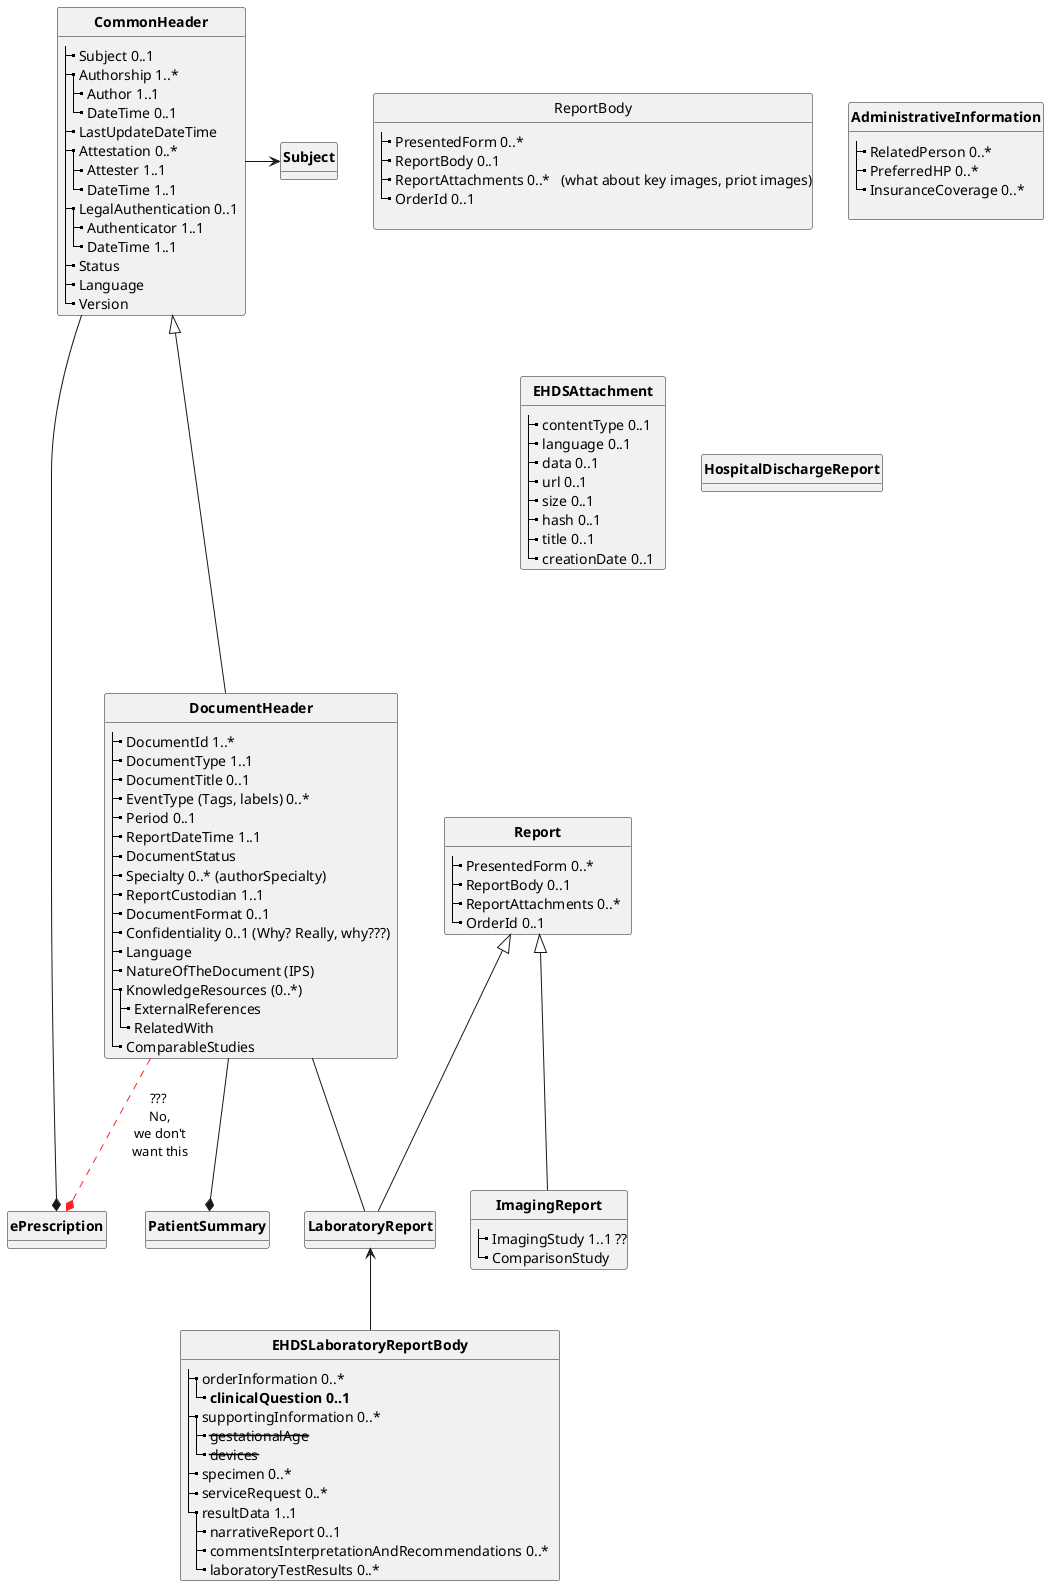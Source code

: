 @startuml
'skinparam linetype polyline
'
hide circle
hide stereotype
hide methods
'hide attributes

class "**CommonHeader**" as H {
  |_ Subject 0..1
  |_ Authorship 1..*
    |_ Author 1..1
    |_ DateTime 0..1
  |_ LastUpdateDateTime
  |_ Attestation 0..*
    |_ Attester 1..1
    |_ DateTime 1..1 
  |_ LegalAuthentication 0..1  
    |_ Authenticator 1..1
    |_ DateTime 1..1 
  |_ Status
  |_ Language
  |_ Version
}


class "**Subject**" as S {

}

class "**DocumentHeader**" as DH {
  |_ DocumentId 1..*
  |_ DocumentType 1..1
  |_ DocumentTitle 0..1
  |_ EventType (Tags, labels) 0..*   
  |_ Period 0..1 
  |_ ReportDateTime 1..1
  |_ DocumentStatus
  |_ Specialty 0..* (authorSpecialty) 
  |_ ReportCustodian 1..1
  |_ DocumentFormat 0..1
  |_ Confidentiality 0..1 (Why? Really, why???)  
  |_ Language
  |_ NatureOfTheDocument (IPS)
  |_ KnowledgeResources (0..*)
    |_ ExternalReferences
    |_ RelatedWith
  |_ ComparableStudies
}


class "**Report**" as R {
  |_ PresentedForm 0..*   
  |_ ReportBody 0..1   
  |_ ReportAttachments 0..*   
  |_ OrderId 0..1
}



class ReportBody {
  |_ PresentedForm 0..*   
  |_ ReportBody 0..1   
  |_ ReportAttachments 0..*   (what about key images, priot images)
  |_ OrderId 0..1 

}



class "**LaboratoryReport**" as LR {
  ' |_ PresentedForm 0..*   
  ' |_ ReportBody 0..1   
  ' |_ ReportAttachments 0..*   
  ' |_ OrderId 0..1
}



class "**ImagingReport**" as IR {
  |_ ImagingStudy 1..1 ??
  |_ ComparisonStudy
}



LR -u-|> R
IR -u-|> R

LR -u- DH

S <--l-- H

DH --u--|> H 

class "**AdministrativeInformation**" as AdministrativeInformation {
  |_ RelatedPerson 0..*
  |_ PreferredHP 0..*
  |_ InsuranceCoverage 0..*

}

class "**ePrescription**" as EP {
  
}

EP *-u- H
EP *.u. DH #F22: ??? \n No, \nwe don't\nwant this


PS *-u- DH


class "**EHDSAttachment**" as EHDSAttachment {
  |_ contentType 0..1   
  |_ language 0..1   
  |_ data 0..1   
  |_ url 0..1   
  |_ size 0..1   
  |_ hash 0..1   
  |_ title 0..1   
  |_ creationDate 0..1   
}




' class "**DocumentMetadata**" as DocumentMetadata {
' }



' class "**EHDSReportHeader**" as EHDSReportHeader {
' }


' class "**EHDSLaboratoryReport**" as EHDSLaboratoryReport {
'   |_ laboratoryReportHeader 1..1   
'   |_ laboratoryReportBody 1..1   
'   |_ laboratoryReportAttachments 0..1   
' }


' class "**EHDSLaboratoryReportHeader**" as EHDSLaboratoryReportHeader {
' }




class "**PatientSummary**" as PS {
  
}



class "**HospitalDischargeReport**" as DR {

}



class "**EHDSLaboratoryReportBody**" as EHDSLaboratoryReportBody {
  |_ orderInformation 0..*   
    |_ **clinicalQuestion 0..1**
  |_ supportingInformation 0..*   
'    |_ observation 0..*   
'    |_ condition 0..*   
'    |_ medicationAdministration 0..*   
'    |_ sexForClinicalUse 0..*
'    |_ otherSupportingInformation 0..*   
'    |_ pregnancystatus
    |_ --gestationalAge--
    |_ --devices--
  |_ specimen 0..*   
  |_ serviceRequest 0..*   
  |_ resultData 1..1   
    |_ narrativeReport 0..1   
    |_ commentsInterpretationAndRecommendations 0..*   
    |_ laboratoryTestResults 0..*   
}

EHDSLaboratoryReportBody -u-> LR



' class "**EHDSImagingReportHeader**" as EHDSImagingReportHeader {

' }

' class "**EHDSImagingReportBody**" as EHDSImagingReportBody {
'   |_ specimen 0..*   
'   |_ serviceRequest 0..*   
'   |_ exposureInformation 0..1   
'     |_ effectiveDose 0..*   
'     |_ equivalentDoseInformation 1..1   
'       |_ equivalentDose 1..1   
'       |_ tissueType 1..1   
'   |_ examinationReport 1..1   
'     |_ modality 1..*   
'     |_ bodyPart 0..*   
'       |_ bodyLocation 0..1   
'       |_ laterality 0..1   
'     |_ imagingProcedures 0..*   
'     |_ medication 0..*   
'     |_ adverseReaction 0..*   
'     |_ resultData 0..1   
'       |_ resultText 1..1   
'       |_ observationResults 0..*   
'     |_ conclusion 1..1   
'       |_ impression 1..1   
'       |_ codedConclusion 0..1   
'         |_ condition 0..*   
'   |_ recommendation 0..1   
'     |_ description 1..1   
'     |_ carePlan 0..*   
'   |_ comparisonStudy 0..*   
' }

' class "**EHDSImagingReport**" as IR2 {
'   |_ imagingReportHeader 1..1   
'   |_ imagingReportBody 1..1   
'   |_ imagingReportAttachments 0..1   
' }


' class "**ImagingReportDocumentMetadata**" as ImgReportDocumentMetadata {
'   |_ studyInstanceUid 0..*   
'   |_ accessionNumber 0..1   
' }


' class "**OrderInformation**" as OrderInformation {
'     |_ orderId 1..*   
'     |_ orderDateAndTime 0..1   
'     |_ orderPlacer 0..1   
'     |_ orderReasonText 0..*   
'     |_ orderReason 0..*   
'     |_ clinicalQuestion 0..1   
'     |_ supportingInformation 0..*   
'       |_ observation 0..*   
'       |_ condition 0..*   
'       |_ medicationAdministration 0..*   
'       |_ devices 0..*   
'       |_ pregnancyStatus 0..1   
'       |_ gestationalAge 0..1   
'       |_ sexForClinicalUse 0..*   
'       |_ otherSupportingInformation 0..*     
'   }


' class "**ContentMetadata**" as ContentMetadata {
'   |_ subject 1..1   
'   |_ healthInsuranceAndPaymentInformation 0..1   
'     |_ healthInsuranceCode 0..1   
'     |_ healthInsuranceName 0..1   
'     |_ healthInsuranceNumber 0..1   
'   |_ intendedRecipient 0..*   
'   |_ authorship 1..*   
'     |_ author 1..1   
'     |_ datetime 1..1   
'   |_ attestation 0..*   
'     |_ attester 1..1   
'     |_ datetime 1..1   
'   |_ legalAuthentication 0..1   
'     |_ legalAuthenticator 1..1   
'     |_ datetime 1..1   
' }


' EHDSLaboratoryReportHeader -u-|> DocumentMetadata : extends
' EHDSLaboratoryReport o-u- EHDSLaboratoryReportHeader
' EHDSLaboratoryReport o-d- EHDSLaboratoryReportBody
' EHDSImagingReport o-u- EHDSImagingReportHeader
' EHDSImagingReport o-d- EHDSImagingReportBody : "  \n"
' EHDSImagingReportHeader -u-o ImgReportDocumentMetadata
' EHDSImagingReportHeader -d-o ContentMetadata
' EHDSLaboratoryReportHeader -d-o ContentMetadata
' DocumentMetadata -r[hidden]- ContentMetadata

' ImgReportDocumentMetadata -u-|> DocumentMetadata : extends
' EHDSImagingReport -r[hidden]- EHDSLaboratoryReport
' EHDSImagingReportHeader -r[hidden]- EHDSLaboratoryReportHeader

' EHDSImagingReportBody o-r- OrderInformation : "         "
' EHDSLaboratoryReportBody o-l- OrderInformation  : "         "

@enduml

